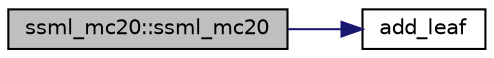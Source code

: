 digraph "ssml_mc20::ssml_mc20"
{
 // INTERACTIVE_SVG=YES
 // LATEX_PDF_SIZE
  edge [fontname="Helvetica",fontsize="10",labelfontname="Helvetica",labelfontsize="10"];
  node [fontname="Helvetica",fontsize="10",shape=record];
  rankdir="LR";
  Node1 [label="ssml_mc20::ssml_mc20",height=0.2,width=0.4,color="black", fillcolor="grey75", style="filled", fontcolor="black",tooltip=" "];
  Node1 -> Node2 [color="midnightblue",fontsize="10",style="solid",fontname="Helvetica"];
  Node2 [label="add_leaf",height=0.2,width=0.4,color="black", fillcolor="white", style="filled",URL="$_3event-name_4_8cxx.html#a5449d540d047658d711bb2a06d8656c2",tooltip=" "];
}
